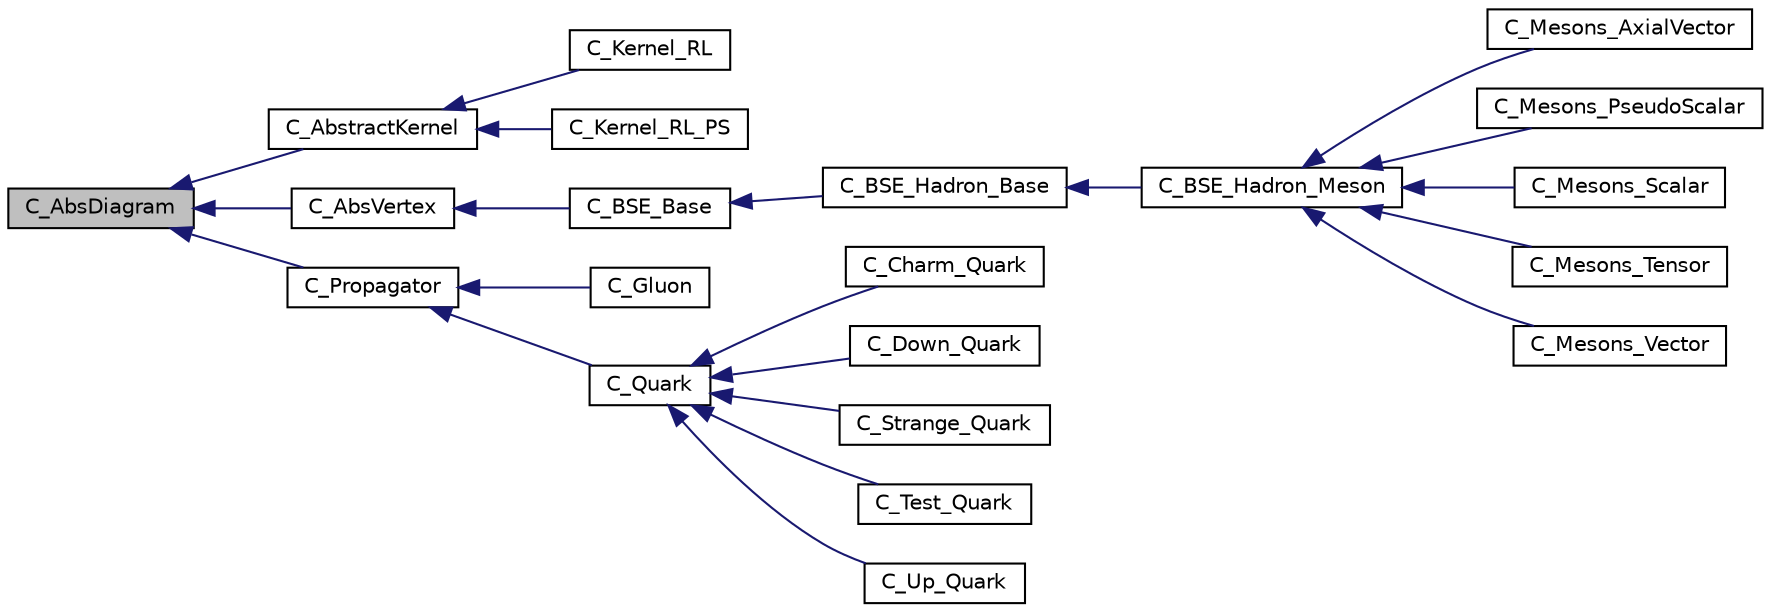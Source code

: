 digraph "C_AbsDiagram"
{
  edge [fontname="Helvetica",fontsize="10",labelfontname="Helvetica",labelfontsize="10"];
  node [fontname="Helvetica",fontsize="10",shape=record];
  rankdir="LR";
  Node1 [label="C_AbsDiagram",height=0.2,width=0.4,color="black", fillcolor="grey75", style="filled" fontcolor="black"];
  Node1 -> Node2 [dir="back",color="midnightblue",fontsize="10",style="solid",fontname="Helvetica"];
  Node2 [label="C_AbstractKernel",height=0.2,width=0.4,color="black", fillcolor="white", style="filled",URL="$class_c___abstract_kernel.html"];
  Node2 -> Node3 [dir="back",color="midnightblue",fontsize="10",style="solid",fontname="Helvetica"];
  Node3 [label="C_Kernel_RL",height=0.2,width=0.4,color="black", fillcolor="white", style="filled",URL="$class_c___kernel___r_l.html"];
  Node2 -> Node4 [dir="back",color="midnightblue",fontsize="10",style="solid",fontname="Helvetica"];
  Node4 [label="C_Kernel_RL_PS",height=0.2,width=0.4,color="black", fillcolor="white", style="filled",URL="$class_c___kernel___r_l___p_s.html"];
  Node1 -> Node5 [dir="back",color="midnightblue",fontsize="10",style="solid",fontname="Helvetica"];
  Node5 [label="C_AbsVertex",height=0.2,width=0.4,color="black", fillcolor="white", style="filled",URL="$class_c___abs_vertex.html"];
  Node5 -> Node6 [dir="back",color="midnightblue",fontsize="10",style="solid",fontname="Helvetica"];
  Node6 [label="C_BSE_Base",height=0.2,width=0.4,color="black", fillcolor="white", style="filled",URL="$class_c___b_s_e___base.html"];
  Node6 -> Node7 [dir="back",color="midnightblue",fontsize="10",style="solid",fontname="Helvetica"];
  Node7 [label="C_BSE_Hadron_Base",height=0.2,width=0.4,color="black", fillcolor="white", style="filled",URL="$class_c___b_s_e___hadron___base.html"];
  Node7 -> Node8 [dir="back",color="midnightblue",fontsize="10",style="solid",fontname="Helvetica"];
  Node8 [label="C_BSE_Hadron_Meson",height=0.2,width=0.4,color="black", fillcolor="white", style="filled",URL="$class_c___b_s_e___hadron___meson.html"];
  Node8 -> Node9 [dir="back",color="midnightblue",fontsize="10",style="solid",fontname="Helvetica"];
  Node9 [label="C_Mesons_AxialVector",height=0.2,width=0.4,color="black", fillcolor="white", style="filled",URL="$class_c___mesons___axial_vector.html"];
  Node8 -> Node10 [dir="back",color="midnightblue",fontsize="10",style="solid",fontname="Helvetica"];
  Node10 [label="C_Mesons_PseudoScalar",height=0.2,width=0.4,color="black", fillcolor="white", style="filled",URL="$class_c___mesons___pseudo_scalar.html"];
  Node8 -> Node11 [dir="back",color="midnightblue",fontsize="10",style="solid",fontname="Helvetica"];
  Node11 [label="C_Mesons_Scalar",height=0.2,width=0.4,color="black", fillcolor="white", style="filled",URL="$class_c___mesons___scalar.html"];
  Node8 -> Node12 [dir="back",color="midnightblue",fontsize="10",style="solid",fontname="Helvetica"];
  Node12 [label="C_Mesons_Tensor",height=0.2,width=0.4,color="black", fillcolor="white", style="filled",URL="$class_c___mesons___tensor.html"];
  Node8 -> Node13 [dir="back",color="midnightblue",fontsize="10",style="solid",fontname="Helvetica"];
  Node13 [label="C_Mesons_Vector",height=0.2,width=0.4,color="black", fillcolor="white", style="filled",URL="$class_c___mesons___vector.html"];
  Node1 -> Node14 [dir="back",color="midnightblue",fontsize="10",style="solid",fontname="Helvetica"];
  Node14 [label="C_Propagator",height=0.2,width=0.4,color="black", fillcolor="white", style="filled",URL="$class_c___propagator.html"];
  Node14 -> Node15 [dir="back",color="midnightblue",fontsize="10",style="solid",fontname="Helvetica"];
  Node15 [label="C_Gluon",height=0.2,width=0.4,color="black", fillcolor="white", style="filled",URL="$class_c___gluon.html"];
  Node14 -> Node16 [dir="back",color="midnightblue",fontsize="10",style="solid",fontname="Helvetica"];
  Node16 [label="C_Quark",height=0.2,width=0.4,color="black", fillcolor="white", style="filled",URL="$class_c___quark.html"];
  Node16 -> Node17 [dir="back",color="midnightblue",fontsize="10",style="solid",fontname="Helvetica"];
  Node17 [label="C_Charm_Quark",height=0.2,width=0.4,color="black", fillcolor="white", style="filled",URL="$class_c___charm___quark.html"];
  Node16 -> Node18 [dir="back",color="midnightblue",fontsize="10",style="solid",fontname="Helvetica"];
  Node18 [label="C_Down_Quark",height=0.2,width=0.4,color="black", fillcolor="white", style="filled",URL="$class_c___down___quark.html"];
  Node16 -> Node19 [dir="back",color="midnightblue",fontsize="10",style="solid",fontname="Helvetica"];
  Node19 [label="C_Strange_Quark",height=0.2,width=0.4,color="black", fillcolor="white", style="filled",URL="$class_c___strange___quark.html"];
  Node16 -> Node20 [dir="back",color="midnightblue",fontsize="10",style="solid",fontname="Helvetica"];
  Node20 [label="C_Test_Quark",height=0.2,width=0.4,color="black", fillcolor="white", style="filled",URL="$class_c___test___quark.html"];
  Node16 -> Node21 [dir="back",color="midnightblue",fontsize="10",style="solid",fontname="Helvetica"];
  Node21 [label="C_Up_Quark",height=0.2,width=0.4,color="black", fillcolor="white", style="filled",URL="$class_c___up___quark.html"];
}
